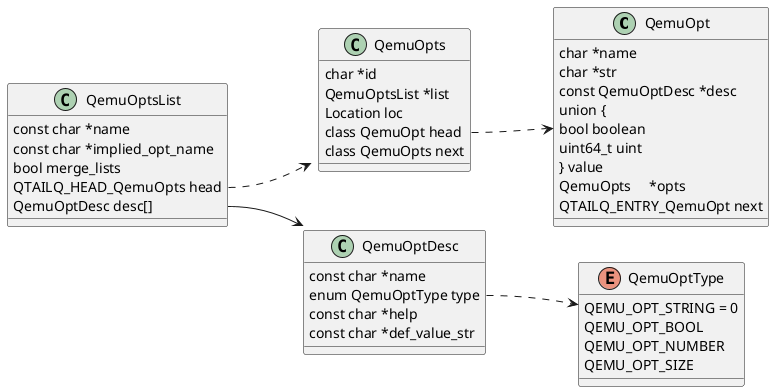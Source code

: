 @startuml

left to right direction

class QemuOpt {
    char *name
    char *str
    const QemuOptDesc *desc
    union {
        bool boolean
        uint64_t uint
    } value
    QemuOpts     *opts
    QTAILQ_ENTRY_QemuOpt next
}

class QemuOpts {
    char *id
    QemuOptsList *list
    Location loc
    class QemuOpt head
    class QemuOpts next
}
QemuOpts::head ..> QemuOpt

enum QemuOptType {
    QEMU_OPT_STRING = 0
    QEMU_OPT_BOOL
    QEMU_OPT_NUMBER
    QEMU_OPT_SIZE
}

class QemuOptDesc {
    const char *name
    enum QemuOptType type
    const char *help
    const char *def_value_str
}
QemuOptDesc::type ..> QemuOptType

class QemuOptsList {
    const char *name
    const char *implied_opt_name
    bool merge_lists
    QTAILQ_HEAD_QemuOpts head
    QemuOptDesc desc[]
}
QemuOptsList::head ..> QemuOpts
QemuOptsList::desc --> QemuOptDesc

@enduml
